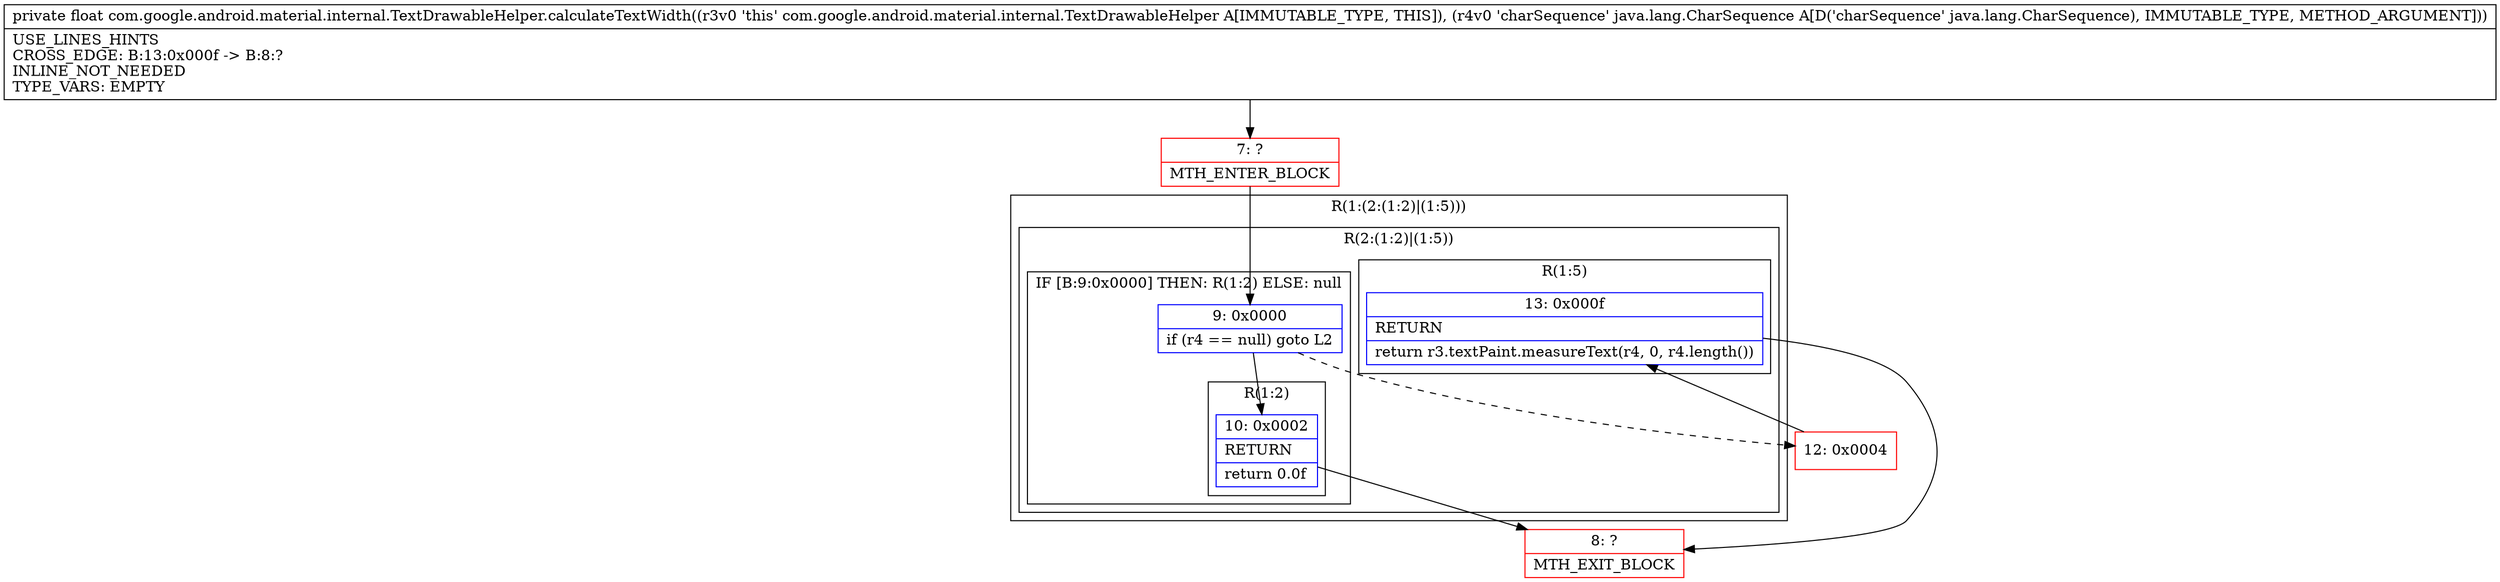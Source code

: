 digraph "CFG forcom.google.android.material.internal.TextDrawableHelper.calculateTextWidth(Ljava\/lang\/CharSequence;)F" {
subgraph cluster_Region_1540742132 {
label = "R(1:(2:(1:2)|(1:5)))";
node [shape=record,color=blue];
subgraph cluster_Region_1096191226 {
label = "R(2:(1:2)|(1:5))";
node [shape=record,color=blue];
subgraph cluster_IfRegion_373268860 {
label = "IF [B:9:0x0000] THEN: R(1:2) ELSE: null";
node [shape=record,color=blue];
Node_9 [shape=record,label="{9\:\ 0x0000|if (r4 == null) goto L2\l}"];
subgraph cluster_Region_809394575 {
label = "R(1:2)";
node [shape=record,color=blue];
Node_10 [shape=record,label="{10\:\ 0x0002|RETURN\l|return 0.0f\l}"];
}
}
subgraph cluster_Region_1161893383 {
label = "R(1:5)";
node [shape=record,color=blue];
Node_13 [shape=record,label="{13\:\ 0x000f|RETURN\l|return r3.textPaint.measureText(r4, 0, r4.length())\l}"];
}
}
}
Node_7 [shape=record,color=red,label="{7\:\ ?|MTH_ENTER_BLOCK\l}"];
Node_8 [shape=record,color=red,label="{8\:\ ?|MTH_EXIT_BLOCK\l}"];
Node_12 [shape=record,color=red,label="{12\:\ 0x0004}"];
MethodNode[shape=record,label="{private float com.google.android.material.internal.TextDrawableHelper.calculateTextWidth((r3v0 'this' com.google.android.material.internal.TextDrawableHelper A[IMMUTABLE_TYPE, THIS]), (r4v0 'charSequence' java.lang.CharSequence A[D('charSequence' java.lang.CharSequence), IMMUTABLE_TYPE, METHOD_ARGUMENT]))  | USE_LINES_HINTS\lCROSS_EDGE: B:13:0x000f \-\> B:8:?\lINLINE_NOT_NEEDED\lTYPE_VARS: EMPTY\l}"];
MethodNode -> Node_7;Node_9 -> Node_10;
Node_9 -> Node_12[style=dashed];
Node_10 -> Node_8;
Node_13 -> Node_8;
Node_7 -> Node_9;
Node_12 -> Node_13;
}

